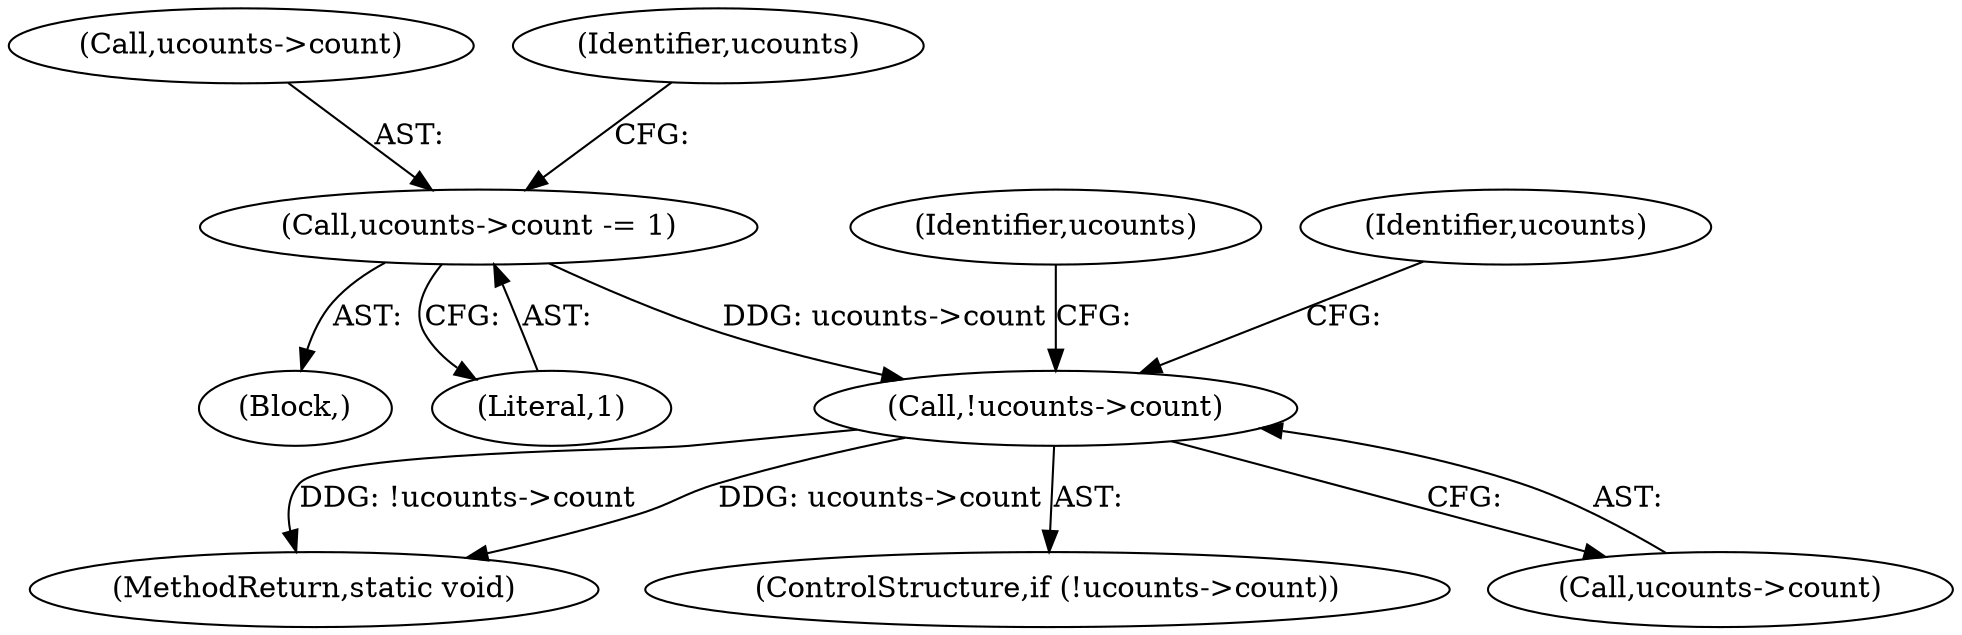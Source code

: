 digraph "0_linux_040757f738e13caaa9c5078bca79aa97e11dde88_0@pointer" {
"1000114" [label="(Call,!ucounts->count)"];
"1000108" [label="(Call,ucounts->count -= 1)"];
"1000102" [label="(Block,)"];
"1000109" [label="(Call,ucounts->count)"];
"1000133" [label="(MethodReturn,static void)"];
"1000112" [label="(Literal,1)"];
"1000113" [label="(ControlStructure,if (!ucounts->count))"];
"1000125" [label="(Identifier,ucounts)"];
"1000121" [label="(Identifier,ucounts)"];
"1000108" [label="(Call,ucounts->count -= 1)"];
"1000116" [label="(Identifier,ucounts)"];
"1000114" [label="(Call,!ucounts->count)"];
"1000115" [label="(Call,ucounts->count)"];
"1000114" -> "1000113"  [label="AST: "];
"1000114" -> "1000115"  [label="CFG: "];
"1000115" -> "1000114"  [label="AST: "];
"1000121" -> "1000114"  [label="CFG: "];
"1000125" -> "1000114"  [label="CFG: "];
"1000114" -> "1000133"  [label="DDG: !ucounts->count"];
"1000114" -> "1000133"  [label="DDG: ucounts->count"];
"1000108" -> "1000114"  [label="DDG: ucounts->count"];
"1000108" -> "1000102"  [label="AST: "];
"1000108" -> "1000112"  [label="CFG: "];
"1000109" -> "1000108"  [label="AST: "];
"1000112" -> "1000108"  [label="AST: "];
"1000116" -> "1000108"  [label="CFG: "];
}
